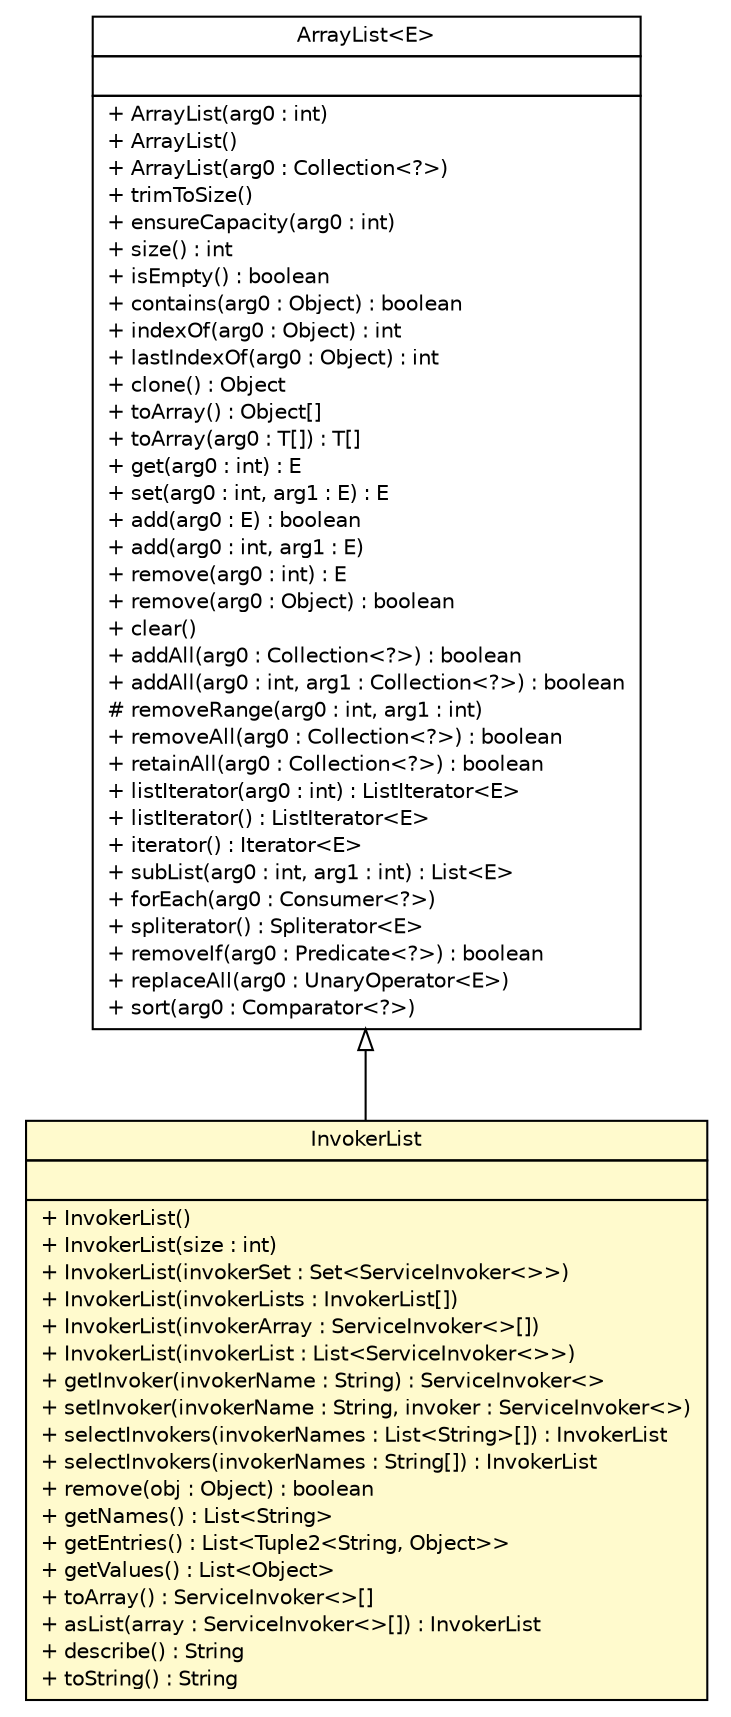 #!/usr/local/bin/dot
#
# Class diagram 
# Generated by UMLGraph version R5_6 (http://www.umlgraph.org/)
#

digraph G {
	edge [fontname="Helvetica",fontsize=10,labelfontname="Helvetica",labelfontsize=10];
	node [fontname="Helvetica",fontsize=10,shape=plaintext];
	nodesep=0.25;
	ranksep=0.5;
	// sorcer.core.invoker.InvokerList
	c305401 [label=<<table title="sorcer.core.invoker.InvokerList" border="0" cellborder="1" cellspacing="0" cellpadding="2" port="p" bgcolor="lemonChiffon" href="./InvokerList.html">
		<tr><td><table border="0" cellspacing="0" cellpadding="1">
<tr><td align="center" balign="center"> InvokerList </td></tr>
		</table></td></tr>
		<tr><td><table border="0" cellspacing="0" cellpadding="1">
<tr><td align="left" balign="left">  </td></tr>
		</table></td></tr>
		<tr><td><table border="0" cellspacing="0" cellpadding="1">
<tr><td align="left" balign="left"> + InvokerList() </td></tr>
<tr><td align="left" balign="left"> + InvokerList(size : int) </td></tr>
<tr><td align="left" balign="left"> + InvokerList(invokerSet : Set&lt;ServiceInvoker&lt;&gt;&gt;) </td></tr>
<tr><td align="left" balign="left"> + InvokerList(invokerLists : InvokerList[]) </td></tr>
<tr><td align="left" balign="left"> + InvokerList(invokerArray : ServiceInvoker&lt;&gt;[]) </td></tr>
<tr><td align="left" balign="left"> + InvokerList(invokerList : List&lt;ServiceInvoker&lt;&gt;&gt;) </td></tr>
<tr><td align="left" balign="left"> + getInvoker(invokerName : String) : ServiceInvoker&lt;&gt; </td></tr>
<tr><td align="left" balign="left"> + setInvoker(invokerName : String, invoker : ServiceInvoker&lt;&gt;) </td></tr>
<tr><td align="left" balign="left"> + selectInvokers(invokerNames : List&lt;String&gt;[]) : InvokerList </td></tr>
<tr><td align="left" balign="left"> + selectInvokers(invokerNames : String[]) : InvokerList </td></tr>
<tr><td align="left" balign="left"> + remove(obj : Object) : boolean </td></tr>
<tr><td align="left" balign="left"> + getNames() : List&lt;String&gt; </td></tr>
<tr><td align="left" balign="left"> + getEntries() : List&lt;Tuple2&lt;String, Object&gt;&gt; </td></tr>
<tr><td align="left" balign="left"> + getValues() : List&lt;Object&gt; </td></tr>
<tr><td align="left" balign="left"> + toArray() : ServiceInvoker&lt;&gt;[] </td></tr>
<tr><td align="left" balign="left"> + asList(array : ServiceInvoker&lt;&gt;[]) : InvokerList </td></tr>
<tr><td align="left" balign="left"> + describe() : String </td></tr>
<tr><td align="left" balign="left"> + toString() : String </td></tr>
		</table></td></tr>
		</table>>, URL="./InvokerList.html", fontname="Helvetica", fontcolor="black", fontsize=10.0];
	//sorcer.core.invoker.InvokerList extends java.util.ArrayList<sorcer.core.invoker.ServiceInvoker>
	c305964:p -> c305401:p [dir=back,arrowtail=empty];
	// java.util.ArrayList<E>
	c305964 [label=<<table title="java.util.ArrayList" border="0" cellborder="1" cellspacing="0" cellpadding="2" port="p" href="http://docs.oracle.com/javase/7/docs/api/java/util/ArrayList.html">
		<tr><td><table border="0" cellspacing="0" cellpadding="1">
<tr><td align="center" balign="center"> ArrayList&lt;E&gt; </td></tr>
		</table></td></tr>
		<tr><td><table border="0" cellspacing="0" cellpadding="1">
<tr><td align="left" balign="left">  </td></tr>
		</table></td></tr>
		<tr><td><table border="0" cellspacing="0" cellpadding="1">
<tr><td align="left" balign="left"> + ArrayList(arg0 : int) </td></tr>
<tr><td align="left" balign="left"> + ArrayList() </td></tr>
<tr><td align="left" balign="left"> + ArrayList(arg0 : Collection&lt;?&gt;) </td></tr>
<tr><td align="left" balign="left"> + trimToSize() </td></tr>
<tr><td align="left" balign="left"> + ensureCapacity(arg0 : int) </td></tr>
<tr><td align="left" balign="left"> + size() : int </td></tr>
<tr><td align="left" balign="left"> + isEmpty() : boolean </td></tr>
<tr><td align="left" balign="left"> + contains(arg0 : Object) : boolean </td></tr>
<tr><td align="left" balign="left"> + indexOf(arg0 : Object) : int </td></tr>
<tr><td align="left" balign="left"> + lastIndexOf(arg0 : Object) : int </td></tr>
<tr><td align="left" balign="left"> + clone() : Object </td></tr>
<tr><td align="left" balign="left"> + toArray() : Object[] </td></tr>
<tr><td align="left" balign="left"> + toArray(arg0 : T[]) : T[] </td></tr>
<tr><td align="left" balign="left"> + get(arg0 : int) : E </td></tr>
<tr><td align="left" balign="left"> + set(arg0 : int, arg1 : E) : E </td></tr>
<tr><td align="left" balign="left"> + add(arg0 : E) : boolean </td></tr>
<tr><td align="left" balign="left"> + add(arg0 : int, arg1 : E) </td></tr>
<tr><td align="left" balign="left"> + remove(arg0 : int) : E </td></tr>
<tr><td align="left" balign="left"> + remove(arg0 : Object) : boolean </td></tr>
<tr><td align="left" balign="left"> + clear() </td></tr>
<tr><td align="left" balign="left"> + addAll(arg0 : Collection&lt;?&gt;) : boolean </td></tr>
<tr><td align="left" balign="left"> + addAll(arg0 : int, arg1 : Collection&lt;?&gt;) : boolean </td></tr>
<tr><td align="left" balign="left"> # removeRange(arg0 : int, arg1 : int) </td></tr>
<tr><td align="left" balign="left"> + removeAll(arg0 : Collection&lt;?&gt;) : boolean </td></tr>
<tr><td align="left" balign="left"> + retainAll(arg0 : Collection&lt;?&gt;) : boolean </td></tr>
<tr><td align="left" balign="left"> + listIterator(arg0 : int) : ListIterator&lt;E&gt; </td></tr>
<tr><td align="left" balign="left"> + listIterator() : ListIterator&lt;E&gt; </td></tr>
<tr><td align="left" balign="left"> + iterator() : Iterator&lt;E&gt; </td></tr>
<tr><td align="left" balign="left"> + subList(arg0 : int, arg1 : int) : List&lt;E&gt; </td></tr>
<tr><td align="left" balign="left"> + forEach(arg0 : Consumer&lt;?&gt;) </td></tr>
<tr><td align="left" balign="left"> + spliterator() : Spliterator&lt;E&gt; </td></tr>
<tr><td align="left" balign="left"> + removeIf(arg0 : Predicate&lt;?&gt;) : boolean </td></tr>
<tr><td align="left" balign="left"> + replaceAll(arg0 : UnaryOperator&lt;E&gt;) </td></tr>
<tr><td align="left" balign="left"> + sort(arg0 : Comparator&lt;?&gt;) </td></tr>
		</table></td></tr>
		</table>>, URL="http://docs.oracle.com/javase/7/docs/api/java/util/ArrayList.html", fontname="Helvetica", fontcolor="black", fontsize=10.0];
}

